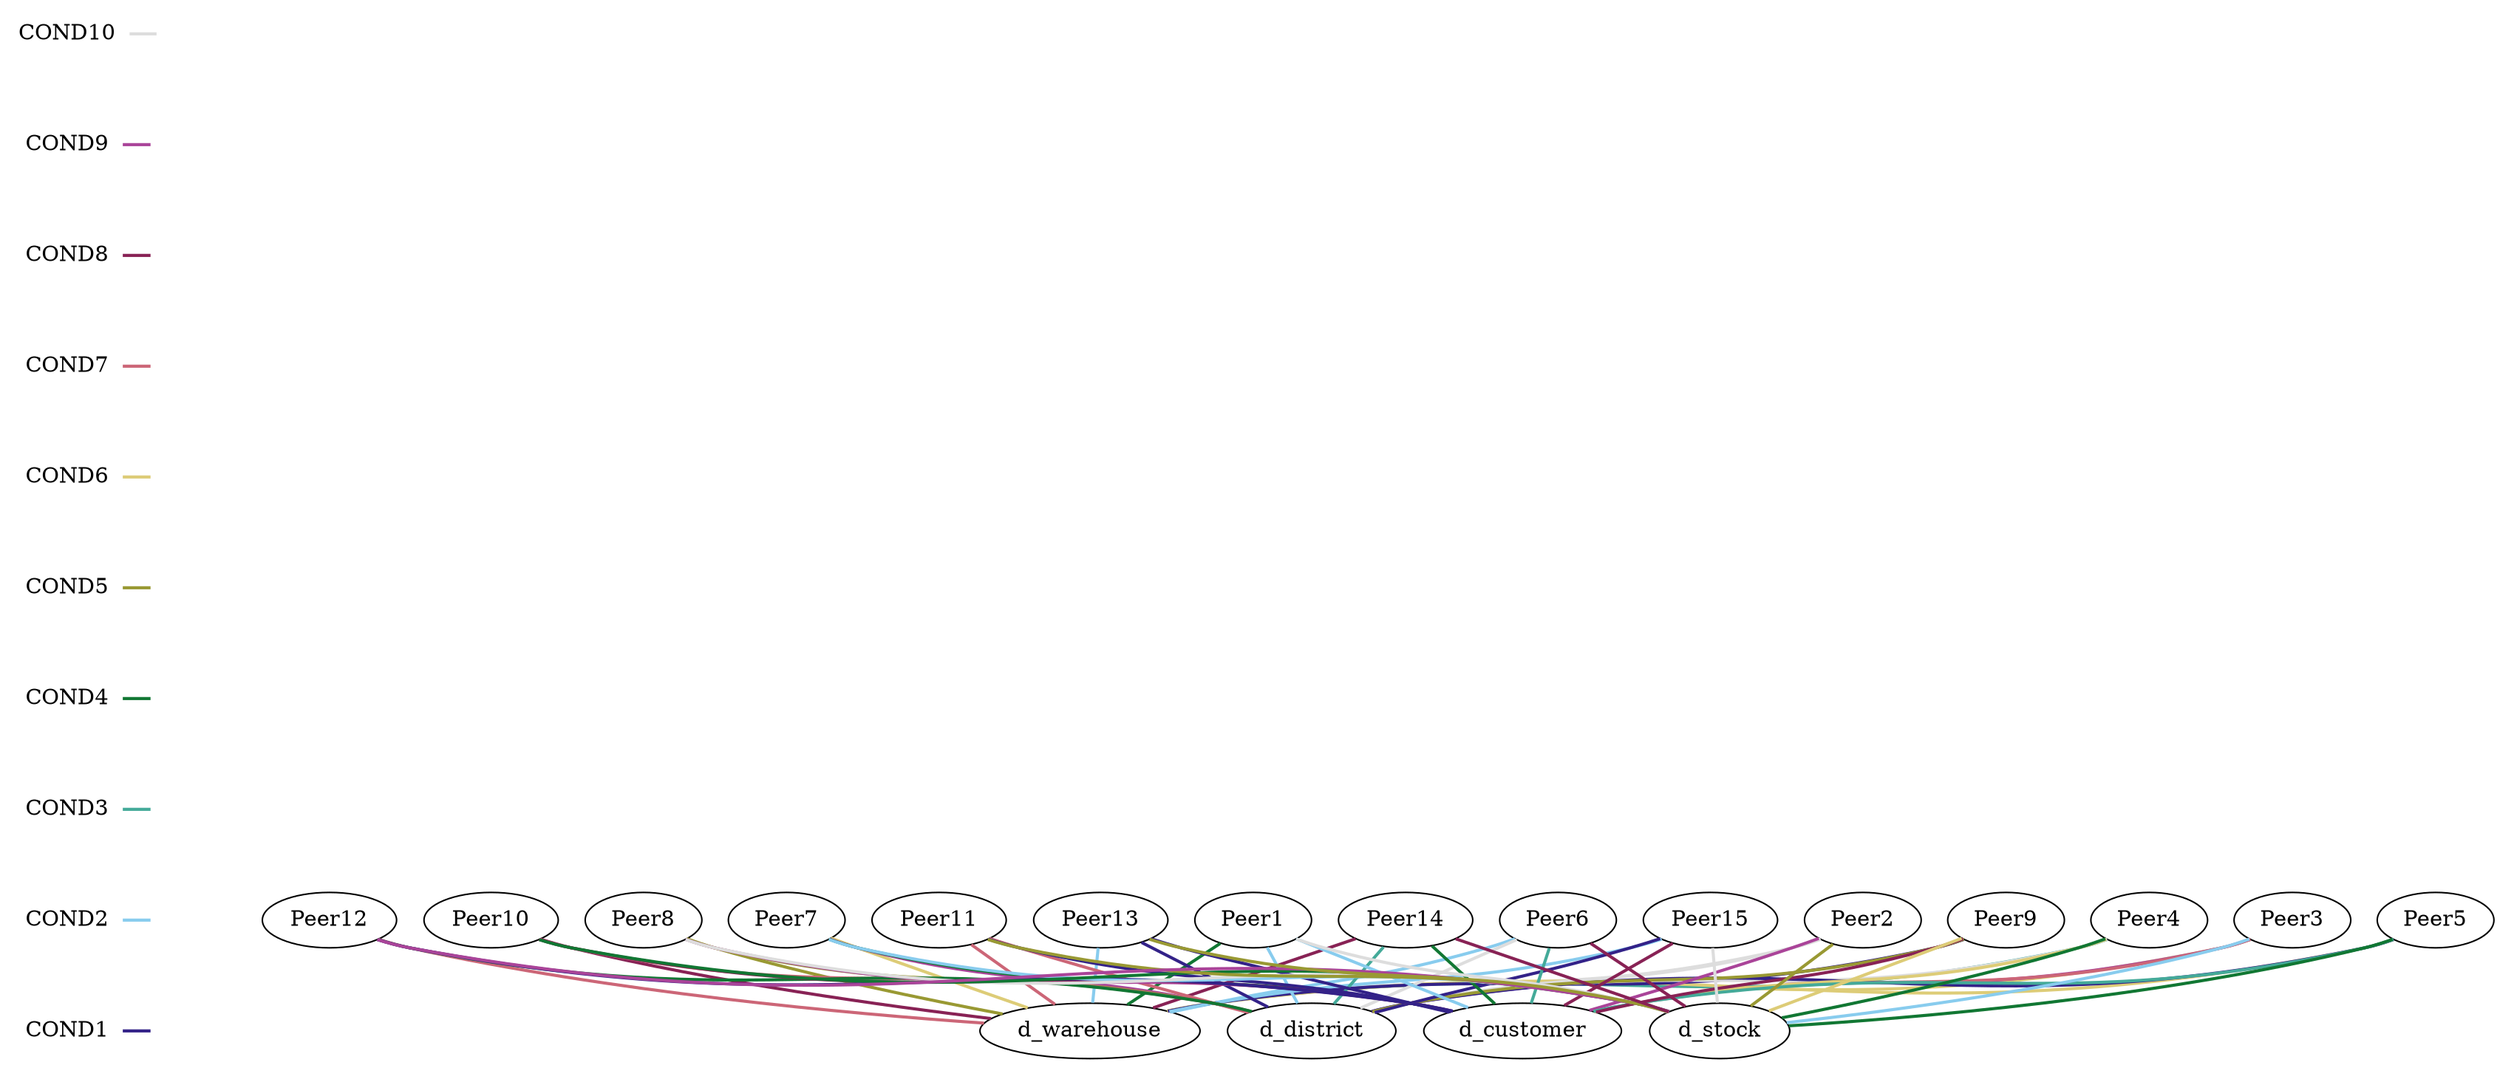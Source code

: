 graph {
	graph [rankdir=BT]
	{
		{
			rank=same rankdir=LR
			cond1 [label=COND1 shape=plaintext]
			ph_cond1 [label="" shape=plaintext]
			cond1 -- ph_cond1 [color="#332288" style=bold]
		}
		{
			rank=same rankdir=LR
			cond2 [label=COND2 shape=plaintext]
			ph_cond2 [label="" shape=plaintext]
			cond2 -- ph_cond2 [color="#88CCEE" style=bold]
		}
		{
			rank=same rankdir=LR
			cond3 [label=COND3 shape=plaintext]
			ph_cond3 [label="" shape=plaintext]
			cond3 -- ph_cond3 [color="#44AA99" style=bold]
		}
		{
			rank=same rankdir=LR
			cond4 [label=COND4 shape=plaintext]
			ph_cond4 [label="" shape=plaintext]
			cond4 -- ph_cond4 [color="#117733" style=bold]
		}
		{
			rank=same rankdir=LR
			cond5 [label=COND5 shape=plaintext]
			ph_cond5 [label="" shape=plaintext]
			cond5 -- ph_cond5 [color="#999933" style=bold]
		}
		{
			rank=same rankdir=LR
			cond6 [label=COND6 shape=plaintext]
			ph_cond6 [label="" shape=plaintext]
			cond6 -- ph_cond6 [color="#DDCC77" style=bold]
		}
		{
			rank=same rankdir=LR
			cond7 [label=COND7 shape=plaintext]
			ph_cond7 [label="" shape=plaintext]
			cond7 -- ph_cond7 [color="#CC6677" style=bold]
		}
		{
			rank=same rankdir=LR
			cond8 [label=COND8 shape=plaintext]
			ph_cond8 [label="" shape=plaintext]
			cond8 -- ph_cond8 [color="#882255" style=bold]
		}
		{
			rank=same rankdir=LR
			cond9 [label=COND9 shape=plaintext]
			ph_cond9 [label="" shape=plaintext]
			cond9 -- ph_cond9 [color="#AA4499" style=bold]
		}
		{
			rank=same rankdir=LR
			cond10 [label=COND10 shape=plaintext]
			ph_cond10 [label="" shape=plaintext]
			cond10 -- ph_cond10 [color="#DDDDDD" style=bold]
		}
		cond1 -- cond2 [style=invis]
		cond2 -- cond3 [style=invis]
		cond3 -- cond4 [style=invis]
		cond4 -- cond5 [style=invis]
		cond5 -- cond6 [style=invis]
		cond6 -- cond7 [style=invis]
		cond7 -- cond8 [style=invis]
		cond8 -- cond9 [style=invis]
		cond9 -- cond10 [style=invis]
	}
	Peer1
	Peer2
	Peer3
	Peer4
	Peer5
	Peer6
	Peer7
	Peer8
	Peer9
	Peer10
	Peer11
	Peer12
	Peer13
	Peer14
	Peer15
	d_warehouse
	d_warehouse -- Peer1 [color="#117733" style=bold]
	d_warehouse -- Peer2 [color="#DDDDDD" style=bold]
	d_warehouse -- Peer3 [color="#DDCC77" style=bold]
	d_warehouse -- Peer4 [color="#44AA99" style=bold]
	d_warehouse -- Peer5 [color="#DDCC77" style=bold]
	d_warehouse -- Peer6 [color="#88CCEE" style=bold]
	d_warehouse -- Peer7 [color="#DDCC77" style=bold]
	d_warehouse -- Peer8 [color="#999933" style=bold]
	d_warehouse -- Peer9 [color="#332288" style=bold]
	d_warehouse -- Peer10 [color="#882255" style=bold]
	d_warehouse -- Peer11 [color="#CC6677" style=bold]
	d_warehouse -- Peer12 [color="#CC6677" style=bold]
	d_warehouse -- Peer13 [color="#88CCEE" style=bold]
	d_warehouse -- Peer14 [color="#882255" style=bold]
	d_warehouse -- Peer15 [color="#88CCEE" style=bold]
	d_district
	d_district -- Peer1 [color="#88CCEE" style=bold]
	d_district -- Peer2 [color="#DDDDDD" style=bold]
	d_district -- Peer3 [color="#AA4499" style=bold]
	d_district -- Peer4 [color="#DDDDDD" style=bold]
	d_district -- Peer5 [color="#332288" style=bold]
	d_district -- Peer6 [color="#DDDDDD" style=bold]
	d_district -- Peer7 [color="#AA4499" style=bold]
	d_district -- Peer8 [color="#999933" style=bold]
	d_district -- Peer9 [color="#999933" style=bold]
	d_district -- Peer10 [color="#CC6677" style=bold]
	d_district -- Peer11 [color="#CC6677" style=bold]
	d_district -- Peer12 [color="#117733" style=bold]
	d_district -- Peer13 [color="#332288" style=bold]
	d_district -- Peer14 [color="#44AA99" style=bold]
	d_district -- Peer15 [color="#332288" style=bold]
	d_customer
	d_customer -- Peer1 [color="#88CCEE" style=bold]
	d_customer -- Peer2 [color="#AA4499" style=bold]
	d_customer -- Peer3 [color="#CC6677" style=bold]
	d_customer -- Peer4 [color="#DDCC77" style=bold]
	d_customer -- Peer5 [color="#44AA99" style=bold]
	d_customer -- Peer6 [color="#44AA99" style=bold]
	d_customer -- Peer7 [color="#117733" style=bold]
	d_customer -- Peer8 [color="#AA4499" style=bold]
	d_customer -- Peer9 [color="#882255" style=bold]
	d_customer -- Peer10 [color="#882255" style=bold]
	d_customer -- Peer11 [color="#332288" style=bold]
	d_customer -- Peer12 [color="#332288" style=bold]
	d_customer -- Peer13 [color="#332288" style=bold]
	d_customer -- Peer14 [color="#117733" style=bold]
	d_customer -- Peer15 [color="#882255" style=bold]
	d_stock
	d_stock -- Peer1 [color="#DDDDDD" style=bold]
	d_stock -- Peer2 [color="#999933" style=bold]
	d_stock -- Peer3 [color="#88CCEE" style=bold]
	d_stock -- Peer4 [color="#117733" style=bold]
	d_stock -- Peer5 [color="#117733" style=bold]
	d_stock -- Peer6 [color="#882255" style=bold]
	d_stock -- Peer7 [color="#88CCEE" style=bold]
	d_stock -- Peer8 [color="#DDDDDD" style=bold]
	d_stock -- Peer9 [color="#DDCC77" style=bold]
	d_stock -- Peer10 [color="#117733" style=bold]
	d_stock -- Peer11 [color="#999933" style=bold]
	d_stock -- Peer12 [color="#AA4499" style=bold]
	d_stock -- Peer13 [color="#999933" style=bold]
	d_stock -- Peer14 [color="#882255" style=bold]
	d_stock -- Peer15 [color="#DDDDDD" style=bold]
}
